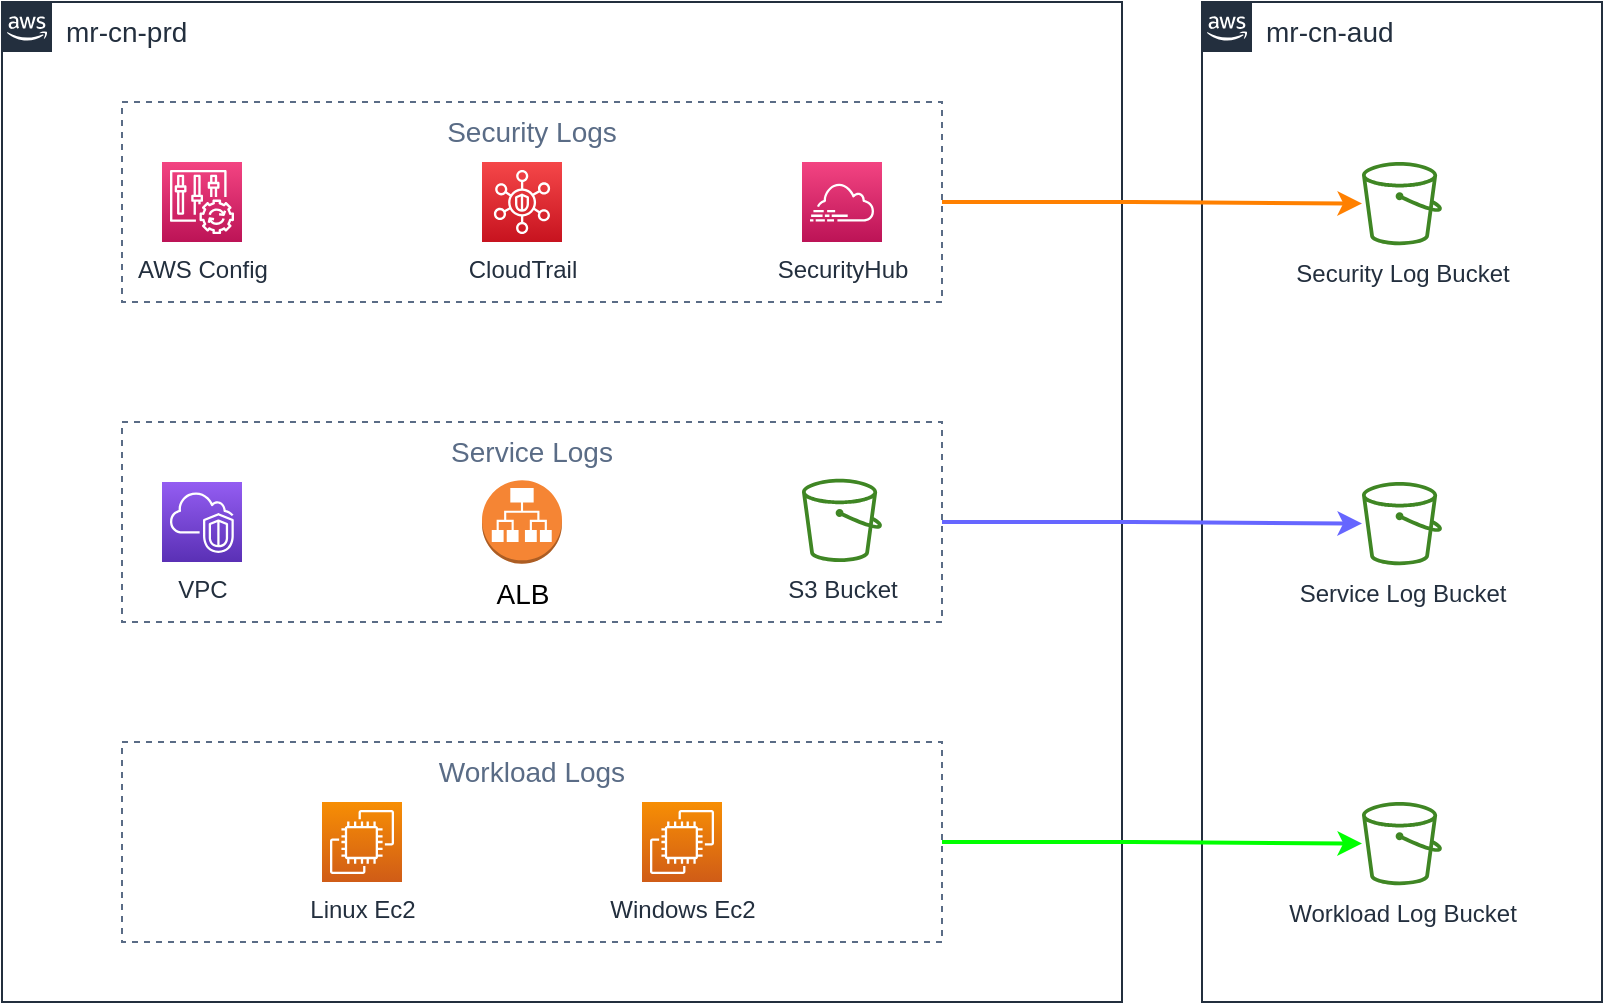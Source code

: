 <mxfile version="17.1.3" type="github">
  <diagram id="IbdxQP7N62GTa9A2ba-o" name="Page-1">
    <mxGraphModel dx="1589" dy="888" grid="1" gridSize="10" guides="1" tooltips="1" connect="1" arrows="1" fold="1" page="1" pageScale="1" pageWidth="827" pageHeight="1169" math="0" shadow="0">
      <root>
        <mxCell id="0" />
        <mxCell id="1" parent="0" />
        <mxCell id="-H5xChGqhq3antA-8vcB-1" value="&lt;font style=&quot;font-size: 14px&quot;&gt;mr-cn-prd&lt;/font&gt;" style="points=[[0,0],[0.25,0],[0.5,0],[0.75,0],[1,0],[1,0.25],[1,0.5],[1,0.75],[1,1],[0.75,1],[0.5,1],[0.25,1],[0,1],[0,0.75],[0,0.5],[0,0.25]];outlineConnect=0;gradientColor=none;html=1;whiteSpace=wrap;fontSize=12;fontStyle=0;container=1;pointerEvents=0;collapsible=0;recursiveResize=0;shape=mxgraph.aws4.group;grIcon=mxgraph.aws4.group_aws_cloud_alt;strokeColor=#232F3E;fillColor=none;verticalAlign=top;align=left;spacingLeft=30;fontColor=#232F3E;dashed=0;" vertex="1" parent="1">
          <mxGeometry x="80" y="320" width="560" height="500" as="geometry" />
        </mxCell>
        <mxCell id="-H5xChGqhq3antA-8vcB-2" value="AWS Config" style="sketch=0;points=[[0,0,0],[0.25,0,0],[0.5,0,0],[0.75,0,0],[1,0,0],[0,1,0],[0.25,1,0],[0.5,1,0],[0.75,1,0],[1,1,0],[0,0.25,0],[0,0.5,0],[0,0.75,0],[1,0.25,0],[1,0.5,0],[1,0.75,0]];points=[[0,0,0],[0.25,0,0],[0.5,0,0],[0.75,0,0],[1,0,0],[0,1,0],[0.25,1,0],[0.5,1,0],[0.75,1,0],[1,1,0],[0,0.25,0],[0,0.5,0],[0,0.75,0],[1,0.25,0],[1,0.5,0],[1,0.75,0]];outlineConnect=0;fontColor=#232F3E;gradientColor=#F34482;gradientDirection=north;fillColor=#BC1356;strokeColor=#ffffff;dashed=0;verticalLabelPosition=bottom;verticalAlign=top;align=center;html=1;fontSize=12;fontStyle=0;aspect=fixed;shape=mxgraph.aws4.resourceIcon;resIcon=mxgraph.aws4.config;" vertex="1" parent="-H5xChGqhq3antA-8vcB-1">
          <mxGeometry x="80" y="80" width="40" height="40" as="geometry" />
        </mxCell>
        <mxCell id="-H5xChGqhq3antA-8vcB-3" value="CloudTrail" style="sketch=0;points=[[0,0,0],[0.25,0,0],[0.5,0,0],[0.75,0,0],[1,0,0],[0,1,0],[0.25,1,0],[0.5,1,0],[0.75,1,0],[1,1,0],[0,0.25,0],[0,0.5,0],[0,0.75,0],[1,0.25,0],[1,0.5,0],[1,0.75,0]];outlineConnect=0;fontColor=#232F3E;gradientColor=#F54749;gradientDirection=north;fillColor=#C7131F;strokeColor=#ffffff;dashed=0;verticalLabelPosition=bottom;verticalAlign=top;align=center;html=1;fontSize=12;fontStyle=0;aspect=fixed;shape=mxgraph.aws4.resourceIcon;resIcon=mxgraph.aws4.security_hub;" vertex="1" parent="-H5xChGqhq3antA-8vcB-1">
          <mxGeometry x="240" y="80" width="40" height="40" as="geometry" />
        </mxCell>
        <mxCell id="-H5xChGqhq3antA-8vcB-4" value="SecurityHub" style="sketch=0;points=[[0,0,0],[0.25,0,0],[0.5,0,0],[0.75,0,0],[1,0,0],[0,1,0],[0.25,1,0],[0.5,1,0],[0.75,1,0],[1,1,0],[0,0.25,0],[0,0.5,0],[0,0.75,0],[1,0.25,0],[1,0.5,0],[1,0.75,0]];points=[[0,0,0],[0.25,0,0],[0.5,0,0],[0.75,0,0],[1,0,0],[0,1,0],[0.25,1,0],[0.5,1,0],[0.75,1,0],[1,1,0],[0,0.25,0],[0,0.5,0],[0,0.75,0],[1,0.25,0],[1,0.5,0],[1,0.75,0]];outlineConnect=0;fontColor=#232F3E;gradientColor=#F34482;gradientDirection=north;fillColor=#BC1356;strokeColor=#ffffff;dashed=0;verticalLabelPosition=bottom;verticalAlign=top;align=center;html=1;fontSize=12;fontStyle=0;aspect=fixed;shape=mxgraph.aws4.resourceIcon;resIcon=mxgraph.aws4.cloudtrail;" vertex="1" parent="-H5xChGqhq3antA-8vcB-1">
          <mxGeometry x="400" y="80" width="40" height="40" as="geometry" />
        </mxCell>
        <mxCell id="-H5xChGqhq3antA-8vcB-5" value="VPC" style="sketch=0;points=[[0,0,0],[0.25,0,0],[0.5,0,0],[0.75,0,0],[1,0,0],[0,1,0],[0.25,1,0],[0.5,1,0],[0.75,1,0],[1,1,0],[0,0.25,0],[0,0.5,0],[0,0.75,0],[1,0.25,0],[1,0.5,0],[1,0.75,0]];outlineConnect=0;fontColor=#232F3E;gradientColor=#945DF2;gradientDirection=north;fillColor=#5A30B5;strokeColor=#ffffff;dashed=0;verticalLabelPosition=bottom;verticalAlign=top;align=center;html=1;fontSize=12;fontStyle=0;aspect=fixed;shape=mxgraph.aws4.resourceIcon;resIcon=mxgraph.aws4.vpc;" vertex="1" parent="-H5xChGqhq3antA-8vcB-1">
          <mxGeometry x="80" y="240" width="40" height="40" as="geometry" />
        </mxCell>
        <mxCell id="-H5xChGqhq3antA-8vcB-7" value="ALB" style="outlineConnect=0;dashed=0;verticalLabelPosition=bottom;verticalAlign=top;align=center;html=1;shape=mxgraph.aws3.application_load_balancer;fillColor=#F58534;gradientColor=none;fontSize=14;aspect=fixed;" vertex="1" parent="-H5xChGqhq3antA-8vcB-1">
          <mxGeometry x="240" y="239.13" width="40" height="41.74" as="geometry" />
        </mxCell>
        <mxCell id="-H5xChGqhq3antA-8vcB-8" value="S3 Bucket" style="sketch=0;outlineConnect=0;fontColor=#232F3E;gradientColor=none;fillColor=#3F8624;strokeColor=none;dashed=0;verticalLabelPosition=bottom;verticalAlign=top;align=center;html=1;fontSize=12;fontStyle=0;aspect=fixed;pointerEvents=1;shape=mxgraph.aws4.bucket;" vertex="1" parent="-H5xChGqhq3antA-8vcB-1">
          <mxGeometry x="400" y="238.4" width="40" height="41.6" as="geometry" />
        </mxCell>
        <mxCell id="-H5xChGqhq3antA-8vcB-9" value="Linux Ec2" style="sketch=0;points=[[0,0,0],[0.25,0,0],[0.5,0,0],[0.75,0,0],[1,0,0],[0,1,0],[0.25,1,0],[0.5,1,0],[0.75,1,0],[1,1,0],[0,0.25,0],[0,0.5,0],[0,0.75,0],[1,0.25,0],[1,0.5,0],[1,0.75,0]];outlineConnect=0;fontColor=#232F3E;gradientColor=#F78E04;gradientDirection=north;fillColor=#D05C17;strokeColor=#ffffff;dashed=0;verticalLabelPosition=bottom;verticalAlign=top;align=center;html=1;fontSize=12;fontStyle=0;aspect=fixed;shape=mxgraph.aws4.resourceIcon;resIcon=mxgraph.aws4.ec2;" vertex="1" parent="-H5xChGqhq3antA-8vcB-1">
          <mxGeometry x="160" y="400" width="40" height="40" as="geometry" />
        </mxCell>
        <mxCell id="-H5xChGqhq3antA-8vcB-11" value="Windows Ec2" style="sketch=0;points=[[0,0,0],[0.25,0,0],[0.5,0,0],[0.75,0,0],[1,0,0],[0,1,0],[0.25,1,0],[0.5,1,0],[0.75,1,0],[1,1,0],[0,0.25,0],[0,0.5,0],[0,0.75,0],[1,0.25,0],[1,0.5,0],[1,0.75,0]];outlineConnect=0;fontColor=#232F3E;gradientColor=#F78E04;gradientDirection=north;fillColor=#D05C17;strokeColor=#ffffff;dashed=0;verticalLabelPosition=bottom;verticalAlign=top;align=center;html=1;fontSize=12;fontStyle=0;aspect=fixed;shape=mxgraph.aws4.resourceIcon;resIcon=mxgraph.aws4.ec2;" vertex="1" parent="-H5xChGqhq3antA-8vcB-1">
          <mxGeometry x="320" y="400" width="40" height="40" as="geometry" />
        </mxCell>
        <mxCell id="-H5xChGqhq3antA-8vcB-12" value="Security Logs" style="fillColor=none;strokeColor=#5A6C86;dashed=1;verticalAlign=top;fontStyle=0;fontColor=#5A6C86;fontSize=14;" vertex="1" parent="-H5xChGqhq3antA-8vcB-1">
          <mxGeometry x="60" y="50" width="410" height="100" as="geometry" />
        </mxCell>
        <mxCell id="-H5xChGqhq3antA-8vcB-13" value="Service Logs" style="fillColor=none;strokeColor=#5A6C86;dashed=1;verticalAlign=top;fontStyle=0;fontColor=#5A6C86;fontSize=14;" vertex="1" parent="-H5xChGqhq3antA-8vcB-1">
          <mxGeometry x="60" y="210" width="410" height="100" as="geometry" />
        </mxCell>
        <mxCell id="-H5xChGqhq3antA-8vcB-14" value="Workload Logs" style="fillColor=none;strokeColor=#5A6C86;dashed=1;verticalAlign=top;fontStyle=0;fontColor=#5A6C86;fontSize=14;" vertex="1" parent="-H5xChGqhq3antA-8vcB-1">
          <mxGeometry x="60" y="370" width="410" height="100" as="geometry" />
        </mxCell>
        <mxCell id="-H5xChGqhq3antA-8vcB-27" value="&lt;font style=&quot;font-size: 14px&quot;&gt;mr-cn-aud&lt;/font&gt;" style="points=[[0,0],[0.25,0],[0.5,0],[0.75,0],[1,0],[1,0.25],[1,0.5],[1,0.75],[1,1],[0.75,1],[0.5,1],[0.25,1],[0,1],[0,0.75],[0,0.5],[0,0.25]];outlineConnect=0;gradientColor=none;html=1;whiteSpace=wrap;fontSize=12;fontStyle=0;container=1;pointerEvents=0;collapsible=0;recursiveResize=0;shape=mxgraph.aws4.group;grIcon=mxgraph.aws4.group_aws_cloud_alt;strokeColor=#232F3E;fillColor=none;verticalAlign=top;align=left;spacingLeft=30;fontColor=#232F3E;dashed=0;" vertex="1" parent="1">
          <mxGeometry x="680" y="320" width="200" height="500" as="geometry" />
        </mxCell>
        <mxCell id="-H5xChGqhq3antA-8vcB-39" value="Security Log Bucket" style="sketch=0;outlineConnect=0;fontColor=#232F3E;gradientColor=none;fillColor=#3F8624;strokeColor=none;dashed=0;verticalLabelPosition=bottom;verticalAlign=top;align=center;html=1;fontSize=12;fontStyle=0;aspect=fixed;pointerEvents=1;shape=mxgraph.aws4.bucket;" vertex="1" parent="-H5xChGqhq3antA-8vcB-27">
          <mxGeometry x="80" y="80" width="40" height="41.6" as="geometry" />
        </mxCell>
        <mxCell id="-H5xChGqhq3antA-8vcB-40" value="Service Log Bucket" style="sketch=0;outlineConnect=0;fontColor=#232F3E;gradientColor=none;fillColor=#3F8624;strokeColor=none;dashed=0;verticalLabelPosition=bottom;verticalAlign=top;align=center;html=1;fontSize=12;fontStyle=0;aspect=fixed;pointerEvents=1;shape=mxgraph.aws4.bucket;" vertex="1" parent="-H5xChGqhq3antA-8vcB-27">
          <mxGeometry x="80" y="240" width="40" height="41.6" as="geometry" />
        </mxCell>
        <mxCell id="-H5xChGqhq3antA-8vcB-41" value="Workload Log Bucket" style="sketch=0;outlineConnect=0;fontColor=#232F3E;gradientColor=none;fillColor=#3F8624;strokeColor=none;dashed=0;verticalLabelPosition=bottom;verticalAlign=top;align=center;html=1;fontSize=12;fontStyle=0;aspect=fixed;pointerEvents=1;shape=mxgraph.aws4.bucket;" vertex="1" parent="-H5xChGqhq3antA-8vcB-27">
          <mxGeometry x="80" y="400" width="40" height="41.6" as="geometry" />
        </mxCell>
        <mxCell id="-H5xChGqhq3antA-8vcB-42" style="edgeStyle=orthogonalEdgeStyle;rounded=1;orthogonalLoop=1;jettySize=auto;html=1;fontSize=14;strokeColor=#FF8000;strokeWidth=2;" edge="1" parent="1" source="-H5xChGqhq3antA-8vcB-12" target="-H5xChGqhq3antA-8vcB-39">
          <mxGeometry relative="1" as="geometry" />
        </mxCell>
        <mxCell id="-H5xChGqhq3antA-8vcB-43" style="edgeStyle=orthogonalEdgeStyle;rounded=1;orthogonalLoop=1;jettySize=auto;html=1;fontSize=14;strokeColor=#6666FF;strokeWidth=2;" edge="1" parent="1" source="-H5xChGqhq3antA-8vcB-13" target="-H5xChGqhq3antA-8vcB-40">
          <mxGeometry relative="1" as="geometry" />
        </mxCell>
        <mxCell id="-H5xChGqhq3antA-8vcB-44" style="edgeStyle=orthogonalEdgeStyle;rounded=1;orthogonalLoop=1;jettySize=auto;html=1;fontSize=14;strokeColor=#00FF00;strokeWidth=2;" edge="1" parent="1" source="-H5xChGqhq3antA-8vcB-14" target="-H5xChGqhq3antA-8vcB-41">
          <mxGeometry relative="1" as="geometry" />
        </mxCell>
      </root>
    </mxGraphModel>
  </diagram>
</mxfile>
